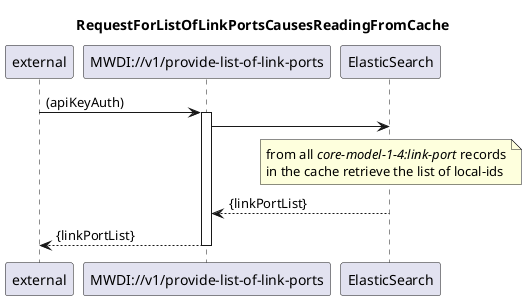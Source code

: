 @startuml 105_ProvideListOfLinkPorts
skinparam responseMessageBelowArrow true

title RequestForListOfLinkPortsCausesReadingFromCache

participant "external" as requestor
participant "MWDI://v1/provide-list-of-link-ports" as portlist
participant "ElasticSearch" as es

requestor -> portlist: (apiKeyAuth)
activate portlist

portlist -> es
note over es
  from all <i>core-model-1-4:link-port</i> records
  in the cache retrieve the list of local-ids
end note

es --> portlist: {linkPortList}

portlist --> requestor: {linkPortList}
deactivate portlist

@enduml